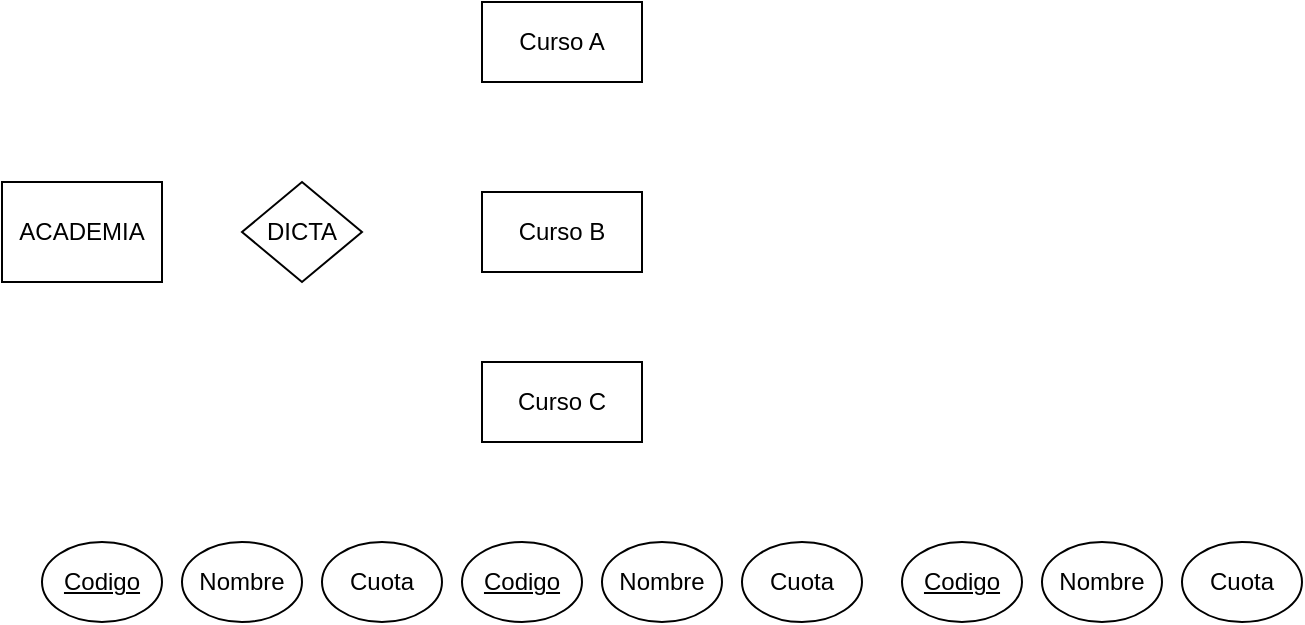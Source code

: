 <mxfile version="24.7.7">
  <diagram name="Página-1" id="Pz7LjajtWcB5uDyHiZPh">
    <mxGraphModel dx="936" dy="418" grid="1" gridSize="10" guides="1" tooltips="1" connect="1" arrows="1" fold="1" page="1" pageScale="1" pageWidth="827" pageHeight="1169" math="0" shadow="0">
      <root>
        <mxCell id="0" />
        <mxCell id="1" parent="0" />
        <mxCell id="C_syPbEpF1C3oZteyf8w-1" value="ACADEMIA" style="rounded=0;whiteSpace=wrap;html=1;" vertex="1" parent="1">
          <mxGeometry x="20" y="110" width="80" height="50" as="geometry" />
        </mxCell>
        <mxCell id="C_syPbEpF1C3oZteyf8w-2" value="Curso A" style="rounded=0;whiteSpace=wrap;html=1;" vertex="1" parent="1">
          <mxGeometry x="260" y="20" width="80" height="40" as="geometry" />
        </mxCell>
        <mxCell id="C_syPbEpF1C3oZteyf8w-5" value="Curso B" style="rounded=0;whiteSpace=wrap;html=1;" vertex="1" parent="1">
          <mxGeometry x="260" y="115" width="80" height="40" as="geometry" />
        </mxCell>
        <mxCell id="C_syPbEpF1C3oZteyf8w-6" value="Curso C" style="rounded=0;whiteSpace=wrap;html=1;" vertex="1" parent="1">
          <mxGeometry x="260" y="200" width="80" height="40" as="geometry" />
        </mxCell>
        <mxCell id="C_syPbEpF1C3oZteyf8w-7" value="DICTA" style="rhombus;whiteSpace=wrap;html=1;" vertex="1" parent="1">
          <mxGeometry x="140" y="110" width="60" height="50" as="geometry" />
        </mxCell>
        <mxCell id="C_syPbEpF1C3oZteyf8w-8" value="&lt;u&gt;Codigo&lt;/u&gt;" style="ellipse;whiteSpace=wrap;html=1;" vertex="1" parent="1">
          <mxGeometry x="40" y="290" width="60" height="40" as="geometry" />
        </mxCell>
        <mxCell id="C_syPbEpF1C3oZteyf8w-10" value="Nombre" style="ellipse;whiteSpace=wrap;html=1;" vertex="1" parent="1">
          <mxGeometry x="110" y="290" width="60" height="40" as="geometry" />
        </mxCell>
        <mxCell id="C_syPbEpF1C3oZteyf8w-11" value="Cuota" style="ellipse;whiteSpace=wrap;html=1;" vertex="1" parent="1">
          <mxGeometry x="180" y="290" width="60" height="40" as="geometry" />
        </mxCell>
        <mxCell id="C_syPbEpF1C3oZteyf8w-12" value="&lt;u&gt;Codigo&lt;/u&gt;" style="ellipse;whiteSpace=wrap;html=1;" vertex="1" parent="1">
          <mxGeometry x="250" y="290" width="60" height="40" as="geometry" />
        </mxCell>
        <mxCell id="C_syPbEpF1C3oZteyf8w-13" value="Nombre" style="ellipse;whiteSpace=wrap;html=1;" vertex="1" parent="1">
          <mxGeometry x="320" y="290" width="60" height="40" as="geometry" />
        </mxCell>
        <mxCell id="C_syPbEpF1C3oZteyf8w-14" value="Cuota" style="ellipse;whiteSpace=wrap;html=1;" vertex="1" parent="1">
          <mxGeometry x="390" y="290" width="60" height="40" as="geometry" />
        </mxCell>
        <mxCell id="C_syPbEpF1C3oZteyf8w-15" value="&lt;u&gt;Codigo&lt;/u&gt;" style="ellipse;whiteSpace=wrap;html=1;" vertex="1" parent="1">
          <mxGeometry x="470" y="290" width="60" height="40" as="geometry" />
        </mxCell>
        <mxCell id="C_syPbEpF1C3oZteyf8w-16" value="Nombre" style="ellipse;whiteSpace=wrap;html=1;" vertex="1" parent="1">
          <mxGeometry x="540" y="290" width="60" height="40" as="geometry" />
        </mxCell>
        <mxCell id="C_syPbEpF1C3oZteyf8w-17" value="Cuota" style="ellipse;whiteSpace=wrap;html=1;" vertex="1" parent="1">
          <mxGeometry x="610" y="290" width="60" height="40" as="geometry" />
        </mxCell>
      </root>
    </mxGraphModel>
  </diagram>
</mxfile>
